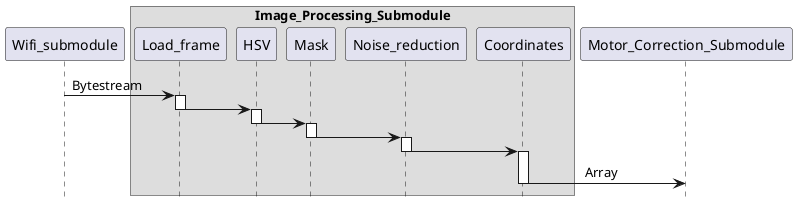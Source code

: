@startuml
hide footbox

participant Wifi_submodule
box "Image_Processing_Submodule"
participant Load_frame 
participant HSV
participant Mask
participant Noise_reduction
participant Coordinates 
end box
participant Motor_Correction_Submodule 
Wifi_submodule -> Load_frame:     Bytestream
activate Load_frame
Load_frame -> HSV
deactivate Load_frame
activate HSV
HSV -> Mask
deactivate HSV
activate Mask
Mask -> Noise_reduction
deactivate Mask
activate Noise_reduction
Noise_reduction -> Coordinates
deactivate Noise_reduction
activate Coordinates
Coordinates -> Motor_Correction_Submodule: \t\tArray
deactivate Coordinates

@enduml 